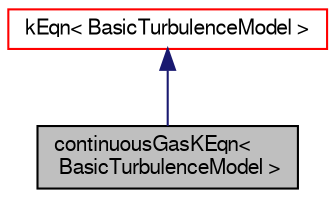 digraph "continuousGasKEqn&lt; BasicTurbulenceModel &gt;"
{
  bgcolor="transparent";
  edge [fontname="FreeSans",fontsize="10",labelfontname="FreeSans",labelfontsize="10"];
  node [fontname="FreeSans",fontsize="10",shape=record];
  Node0 [label="continuousGasKEqn\<\l BasicTurbulenceModel \>",height=0.2,width=0.4,color="black", fillcolor="grey75", style="filled", fontcolor="black"];
  Node1 -> Node0 [dir="back",color="midnightblue",fontsize="10",style="solid",fontname="FreeSans"];
  Node1 [label="kEqn\< BasicTurbulenceModel \>",height=0.2,width=0.4,color="red",URL="$a31210.html",tooltip="One Equation Eddy Viscosity Model. "];
}
